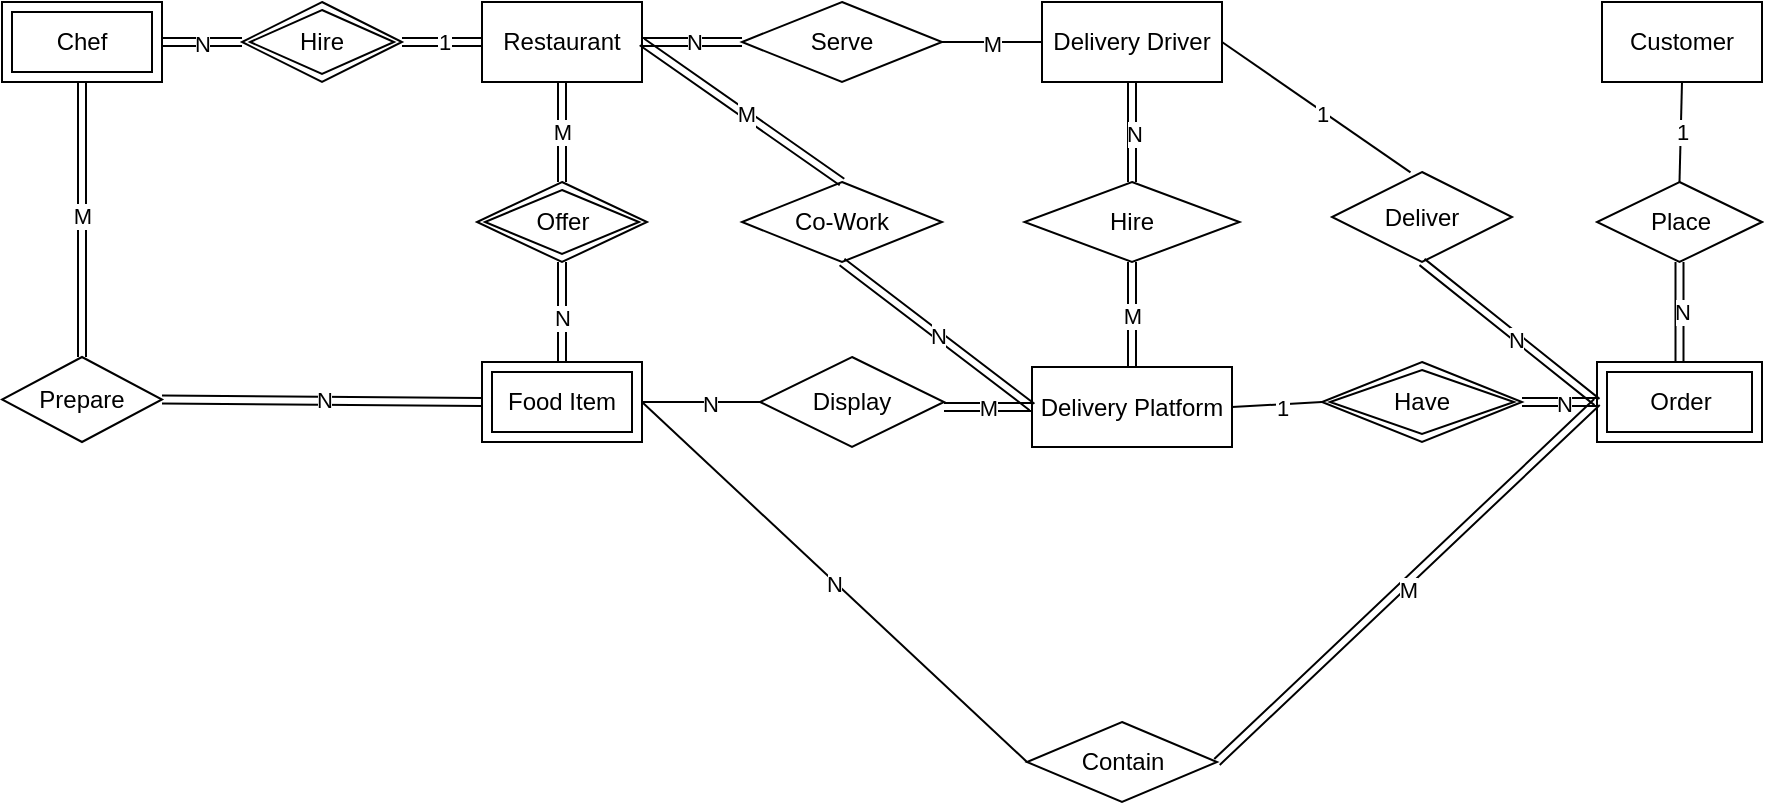 <mxfile version="26.1.0">
  <diagram id="R2lEEEUBdFMjLlhIrx00" name="Page-1">
    <mxGraphModel dx="678" dy="843" grid="1" gridSize="10" guides="1" tooltips="1" connect="1" arrows="1" fold="1" page="1" pageScale="1" pageWidth="850" pageHeight="1100" math="0" shadow="0" extFonts="Permanent Marker^https://fonts.googleapis.com/css?family=Permanent+Marker">
      <root>
        <mxCell id="0" />
        <mxCell id="1" parent="0" />
        <mxCell id="yToo7iNsDytctImGD7yL-1" value="Delivery Driver" style="whiteSpace=wrap;html=1;align=center;" vertex="1" parent="1">
          <mxGeometry x="520" y="160" width="90" height="40" as="geometry" />
        </mxCell>
        <mxCell id="yToo7iNsDytctImGD7yL-2" value="Restaurant" style="whiteSpace=wrap;html=1;align=center;" vertex="1" parent="1">
          <mxGeometry x="240" y="160" width="80" height="40" as="geometry" />
        </mxCell>
        <mxCell id="yToo7iNsDytctImGD7yL-3" value="Customer" style="whiteSpace=wrap;html=1;align=center;" vertex="1" parent="1">
          <mxGeometry x="800" y="160" width="80" height="40" as="geometry" />
        </mxCell>
        <mxCell id="yToo7iNsDytctImGD7yL-8" value="Serve" style="shape=rhombus;perimeter=rhombusPerimeter;whiteSpace=wrap;html=1;align=center;" vertex="1" parent="1">
          <mxGeometry x="370" y="160" width="100" height="40" as="geometry" />
        </mxCell>
        <mxCell id="yToo7iNsDytctImGD7yL-9" value="" style="shape=link;html=1;rounded=0;entryX=1;entryY=0.5;entryDx=0;entryDy=0;" edge="1" parent="1" source="yToo7iNsDytctImGD7yL-8" target="yToo7iNsDytctImGD7yL-2">
          <mxGeometry relative="1" as="geometry">
            <mxPoint x="420" y="480" as="sourcePoint" />
            <mxPoint x="580" y="480" as="targetPoint" />
          </mxGeometry>
        </mxCell>
        <mxCell id="yToo7iNsDytctImGD7yL-11" value="N" style="edgeLabel;html=1;align=center;verticalAlign=middle;resizable=0;points=[];" vertex="1" connectable="0" parent="yToo7iNsDytctImGD7yL-9">
          <mxGeometry x="-0.028" y="-1" relative="1" as="geometry">
            <mxPoint y="1" as="offset" />
          </mxGeometry>
        </mxCell>
        <mxCell id="yToo7iNsDytctImGD7yL-12" value="" style="endArrow=none;html=1;rounded=0;exitX=1;exitY=0.5;exitDx=0;exitDy=0;entryX=0;entryY=0.5;entryDx=0;entryDy=0;" edge="1" parent="1" source="yToo7iNsDytctImGD7yL-8" target="yToo7iNsDytctImGD7yL-1">
          <mxGeometry relative="1" as="geometry">
            <mxPoint x="310" y="300" as="sourcePoint" />
            <mxPoint x="470" y="300" as="targetPoint" />
          </mxGeometry>
        </mxCell>
        <mxCell id="yToo7iNsDytctImGD7yL-14" value="M" style="edgeLabel;html=1;align=center;verticalAlign=middle;resizable=0;points=[];" vertex="1" connectable="0" parent="yToo7iNsDytctImGD7yL-12">
          <mxGeometry x="0.005" y="-1" relative="1" as="geometry">
            <mxPoint as="offset" />
          </mxGeometry>
        </mxCell>
        <mxCell id="yToo7iNsDytctImGD7yL-15" value="Delivery Platform" style="whiteSpace=wrap;html=1;align=center;" vertex="1" parent="1">
          <mxGeometry x="515" y="342.5" width="100" height="40" as="geometry" />
        </mxCell>
        <mxCell id="yToo7iNsDytctImGD7yL-16" value="Hire" style="shape=rhombus;perimeter=rhombusPerimeter;whiteSpace=wrap;html=1;align=center;" vertex="1" parent="1">
          <mxGeometry x="511.25" y="250" width="107.5" height="40" as="geometry" />
        </mxCell>
        <mxCell id="yToo7iNsDytctImGD7yL-18" value="" style="shape=link;html=1;rounded=0;entryX=0.5;entryY=0;entryDx=0;entryDy=0;exitX=0.5;exitY=1;exitDx=0;exitDy=0;" edge="1" parent="1" source="yToo7iNsDytctImGD7yL-16" target="yToo7iNsDytctImGD7yL-15">
          <mxGeometry relative="1" as="geometry">
            <mxPoint x="400" y="290" as="sourcePoint" />
            <mxPoint x="560" y="290" as="targetPoint" />
          </mxGeometry>
        </mxCell>
        <mxCell id="yToo7iNsDytctImGD7yL-25" value="M" style="edgeLabel;html=1;align=center;verticalAlign=middle;resizable=0;points=[];" vertex="1" connectable="0" parent="yToo7iNsDytctImGD7yL-18">
          <mxGeometry x="0.014" relative="1" as="geometry">
            <mxPoint as="offset" />
          </mxGeometry>
        </mxCell>
        <mxCell id="yToo7iNsDytctImGD7yL-22" value="" style="shape=link;html=1;rounded=0;entryX=0.5;entryY=1;entryDx=0;entryDy=0;exitX=0.5;exitY=0;exitDx=0;exitDy=0;" edge="1" parent="1" source="yToo7iNsDytctImGD7yL-16" target="yToo7iNsDytctImGD7yL-1">
          <mxGeometry relative="1" as="geometry">
            <mxPoint x="330" y="310" as="sourcePoint" />
            <mxPoint x="490" y="310" as="targetPoint" />
          </mxGeometry>
        </mxCell>
        <mxCell id="yToo7iNsDytctImGD7yL-26" value="N" style="edgeLabel;html=1;align=center;verticalAlign=middle;resizable=0;points=[];" vertex="1" connectable="0" parent="yToo7iNsDytctImGD7yL-22">
          <mxGeometry x="-0.032" y="-1" relative="1" as="geometry">
            <mxPoint as="offset" />
          </mxGeometry>
        </mxCell>
        <mxCell id="yToo7iNsDytctImGD7yL-28" value="Co-Work" style="shape=rhombus;perimeter=rhombusPerimeter;whiteSpace=wrap;html=1;align=center;" vertex="1" parent="1">
          <mxGeometry x="370" y="250" width="100" height="40" as="geometry" />
        </mxCell>
        <mxCell id="yToo7iNsDytctImGD7yL-29" value="" style="shape=link;html=1;rounded=0;entryX=0;entryY=0.5;entryDx=0;entryDy=0;exitX=0.5;exitY=1;exitDx=0;exitDy=0;" edge="1" parent="1" source="yToo7iNsDytctImGD7yL-28" target="yToo7iNsDytctImGD7yL-15">
          <mxGeometry relative="1" as="geometry">
            <mxPoint x="410" y="340" as="sourcePoint" />
            <mxPoint x="570" y="340" as="targetPoint" />
          </mxGeometry>
        </mxCell>
        <mxCell id="yToo7iNsDytctImGD7yL-31" value="N" style="edgeLabel;html=1;align=center;verticalAlign=middle;resizable=0;points=[];" vertex="1" connectable="0" parent="yToo7iNsDytctImGD7yL-29">
          <mxGeometry x="0.011" relative="1" as="geometry">
            <mxPoint as="offset" />
          </mxGeometry>
        </mxCell>
        <mxCell id="yToo7iNsDytctImGD7yL-32" value="" style="shape=link;html=1;rounded=0;entryX=1;entryY=0.5;entryDx=0;entryDy=0;exitX=0.5;exitY=0;exitDx=0;exitDy=0;" edge="1" parent="1" source="yToo7iNsDytctImGD7yL-28" target="yToo7iNsDytctImGD7yL-2">
          <mxGeometry relative="1" as="geometry">
            <mxPoint x="330" y="439.55" as="sourcePoint" />
            <mxPoint x="490" y="439.55" as="targetPoint" />
          </mxGeometry>
        </mxCell>
        <mxCell id="yToo7iNsDytctImGD7yL-34" value="M" style="edgeLabel;html=1;align=center;verticalAlign=middle;resizable=0;points=[];" vertex="1" connectable="0" parent="yToo7iNsDytctImGD7yL-32">
          <mxGeometry x="-0.037" y="-1" relative="1" as="geometry">
            <mxPoint as="offset" />
          </mxGeometry>
        </mxCell>
        <mxCell id="yToo7iNsDytctImGD7yL-36" value="Place" style="shape=rhombus;perimeter=rhombusPerimeter;whiteSpace=wrap;html=1;align=center;" vertex="1" parent="1">
          <mxGeometry x="797.5" y="250" width="82.5" height="40" as="geometry" />
        </mxCell>
        <mxCell id="yToo7iNsDytctImGD7yL-37" value="Order" style="shape=ext;margin=3;double=1;whiteSpace=wrap;html=1;align=center;" vertex="1" parent="1">
          <mxGeometry x="797.5" y="340" width="82.5" height="40" as="geometry" />
        </mxCell>
        <mxCell id="yToo7iNsDytctImGD7yL-38" value="Have" style="shape=rhombus;double=1;perimeter=rhombusPerimeter;whiteSpace=wrap;html=1;align=center;" vertex="1" parent="1">
          <mxGeometry x="660" y="340" width="100" height="40" as="geometry" />
        </mxCell>
        <mxCell id="yToo7iNsDytctImGD7yL-39" value="" style="endArrow=none;html=1;rounded=0;entryX=0.5;entryY=1;entryDx=0;entryDy=0;exitX=0.5;exitY=0;exitDx=0;exitDy=0;" edge="1" parent="1" source="yToo7iNsDytctImGD7yL-36" target="yToo7iNsDytctImGD7yL-3">
          <mxGeometry relative="1" as="geometry">
            <mxPoint x="490" y="340" as="sourcePoint" />
            <mxPoint x="650" y="340" as="targetPoint" />
          </mxGeometry>
        </mxCell>
        <mxCell id="yToo7iNsDytctImGD7yL-41" value="1" style="edgeLabel;html=1;align=center;verticalAlign=middle;resizable=0;points=[];" vertex="1" connectable="0" parent="yToo7iNsDytctImGD7yL-39">
          <mxGeometry x="-0.168" y="-2" relative="1" as="geometry">
            <mxPoint x="-2" y="-4" as="offset" />
          </mxGeometry>
        </mxCell>
        <mxCell id="yToo7iNsDytctImGD7yL-42" value="" style="shape=link;html=1;rounded=0;entryX=0.5;entryY=0;entryDx=0;entryDy=0;exitX=0.5;exitY=1;exitDx=0;exitDy=0;" edge="1" parent="1" source="yToo7iNsDytctImGD7yL-36" target="yToo7iNsDytctImGD7yL-37">
          <mxGeometry relative="1" as="geometry">
            <mxPoint x="490" y="340" as="sourcePoint" />
            <mxPoint x="650" y="340" as="targetPoint" />
          </mxGeometry>
        </mxCell>
        <mxCell id="yToo7iNsDytctImGD7yL-44" value="N" style="edgeLabel;html=1;align=center;verticalAlign=middle;resizable=0;points=[];" vertex="1" connectable="0" parent="yToo7iNsDytctImGD7yL-42">
          <mxGeometry x="-0.009" y="1" relative="1" as="geometry">
            <mxPoint as="offset" />
          </mxGeometry>
        </mxCell>
        <mxCell id="yToo7iNsDytctImGD7yL-45" value="" style="shape=link;html=1;rounded=0;entryX=0;entryY=0.5;entryDx=0;entryDy=0;exitX=1;exitY=0.5;exitDx=0;exitDy=0;" edge="1" parent="1" source="yToo7iNsDytctImGD7yL-38" target="yToo7iNsDytctImGD7yL-37">
          <mxGeometry relative="1" as="geometry">
            <mxPoint x="490" y="340" as="sourcePoint" />
            <mxPoint x="650" y="340" as="targetPoint" />
          </mxGeometry>
        </mxCell>
        <mxCell id="yToo7iNsDytctImGD7yL-47" value="N" style="edgeLabel;html=1;align=center;verticalAlign=middle;resizable=0;points=[];" vertex="1" connectable="0" parent="yToo7iNsDytctImGD7yL-45">
          <mxGeometry x="0.101" y="-1" relative="1" as="geometry">
            <mxPoint as="offset" />
          </mxGeometry>
        </mxCell>
        <mxCell id="yToo7iNsDytctImGD7yL-51" value="" style="endArrow=none;html=1;rounded=0;entryX=1;entryY=0.5;entryDx=0;entryDy=0;exitX=0;exitY=0.5;exitDx=0;exitDy=0;" edge="1" parent="1" source="yToo7iNsDytctImGD7yL-38" target="yToo7iNsDytctImGD7yL-15">
          <mxGeometry relative="1" as="geometry">
            <mxPoint x="490" y="340" as="sourcePoint" />
            <mxPoint x="650" y="340" as="targetPoint" />
          </mxGeometry>
        </mxCell>
        <mxCell id="yToo7iNsDytctImGD7yL-53" value="1" style="edgeLabel;html=1;align=center;verticalAlign=middle;resizable=0;points=[];" vertex="1" connectable="0" parent="yToo7iNsDytctImGD7yL-51">
          <mxGeometry x="-0.099" y="2" relative="1" as="geometry">
            <mxPoint as="offset" />
          </mxGeometry>
        </mxCell>
        <mxCell id="yToo7iNsDytctImGD7yL-58" value="Food Item" style="shape=ext;margin=3;double=1;whiteSpace=wrap;html=1;align=center;" vertex="1" parent="1">
          <mxGeometry x="240" y="340" width="80" height="40" as="geometry" />
        </mxCell>
        <mxCell id="yToo7iNsDytctImGD7yL-59" value="Contain" style="shape=rhombus;perimeter=rhombusPerimeter;whiteSpace=wrap;html=1;align=center;" vertex="1" parent="1">
          <mxGeometry x="512.5" y="520" width="95" height="40" as="geometry" />
        </mxCell>
        <mxCell id="yToo7iNsDytctImGD7yL-60" value="" style="endArrow=none;html=1;rounded=0;entryX=1;entryY=0.5;entryDx=0;entryDy=0;exitX=0;exitY=0.5;exitDx=0;exitDy=0;" edge="1" parent="1" source="yToo7iNsDytctImGD7yL-59" target="yToo7iNsDytctImGD7yL-58">
          <mxGeometry relative="1" as="geometry">
            <mxPoint x="460" y="340" as="sourcePoint" />
            <mxPoint x="620" y="340" as="targetPoint" />
          </mxGeometry>
        </mxCell>
        <mxCell id="yToo7iNsDytctImGD7yL-63" value="N" style="edgeLabel;html=1;align=center;verticalAlign=middle;resizable=0;points=[];" vertex="1" connectable="0" parent="yToo7iNsDytctImGD7yL-60">
          <mxGeometry x="0.002" y="1" relative="1" as="geometry">
            <mxPoint as="offset" />
          </mxGeometry>
        </mxCell>
        <mxCell id="yToo7iNsDytctImGD7yL-64" value="" style="shape=link;html=1;rounded=0;entryX=0;entryY=0.5;entryDx=0;entryDy=0;exitX=1;exitY=0.5;exitDx=0;exitDy=0;" edge="1" parent="1" source="yToo7iNsDytctImGD7yL-59" target="yToo7iNsDytctImGD7yL-37">
          <mxGeometry relative="1" as="geometry">
            <mxPoint x="460" y="340" as="sourcePoint" />
            <mxPoint x="620" y="340" as="targetPoint" />
          </mxGeometry>
        </mxCell>
        <mxCell id="yToo7iNsDytctImGD7yL-66" value="M" style="edgeLabel;html=1;align=center;verticalAlign=middle;resizable=0;points=[];" vertex="1" connectable="0" parent="yToo7iNsDytctImGD7yL-64">
          <mxGeometry x="-0.016" y="-2" relative="1" as="geometry">
            <mxPoint y="1" as="offset" />
          </mxGeometry>
        </mxCell>
        <mxCell id="yToo7iNsDytctImGD7yL-67" value="Offer" style="shape=rhombus;double=1;perimeter=rhombusPerimeter;whiteSpace=wrap;html=1;align=center;" vertex="1" parent="1">
          <mxGeometry x="237.5" y="250" width="85" height="40" as="geometry" />
        </mxCell>
        <mxCell id="yToo7iNsDytctImGD7yL-70" value="" style="shape=link;html=1;rounded=0;entryX=0.5;entryY=1;entryDx=0;entryDy=0;" edge="1" parent="1" source="yToo7iNsDytctImGD7yL-67" target="yToo7iNsDytctImGD7yL-2">
          <mxGeometry relative="1" as="geometry">
            <mxPoint x="460" y="340" as="sourcePoint" />
            <mxPoint x="620" y="340" as="targetPoint" />
          </mxGeometry>
        </mxCell>
        <mxCell id="yToo7iNsDytctImGD7yL-74" value="M" style="edgeLabel;html=1;align=center;verticalAlign=middle;resizable=0;points=[];" vertex="1" connectable="0" parent="yToo7iNsDytctImGD7yL-70">
          <mxGeometry x="-0.007" y="-2" relative="1" as="geometry">
            <mxPoint x="-2" as="offset" />
          </mxGeometry>
        </mxCell>
        <mxCell id="yToo7iNsDytctImGD7yL-72" value="" style="shape=link;html=1;rounded=0;entryX=0.5;entryY=0;entryDx=0;entryDy=0;exitX=0.5;exitY=1;exitDx=0;exitDy=0;" edge="1" parent="1" source="yToo7iNsDytctImGD7yL-67" target="yToo7iNsDytctImGD7yL-58">
          <mxGeometry relative="1" as="geometry">
            <mxPoint x="460" y="340" as="sourcePoint" />
            <mxPoint x="620" y="340" as="targetPoint" />
          </mxGeometry>
        </mxCell>
        <mxCell id="yToo7iNsDytctImGD7yL-75" value="N" style="edgeLabel;html=1;align=center;verticalAlign=middle;resizable=0;points=[];" vertex="1" connectable="0" parent="yToo7iNsDytctImGD7yL-72">
          <mxGeometry x="0.116" y="1" relative="1" as="geometry">
            <mxPoint x="-1" as="offset" />
          </mxGeometry>
        </mxCell>
        <mxCell id="yToo7iNsDytctImGD7yL-77" value="Display" style="shape=rhombus;perimeter=rhombusPerimeter;whiteSpace=wrap;html=1;align=center;" vertex="1" parent="1">
          <mxGeometry x="379" y="337.5" width="92" height="45" as="geometry" />
        </mxCell>
        <mxCell id="yToo7iNsDytctImGD7yL-78" value="" style="shape=link;html=1;rounded=0;entryX=0;entryY=0.5;entryDx=0;entryDy=0;exitX=1;exitY=0.556;exitDx=0;exitDy=0;exitPerimeter=0;" edge="1" parent="1" source="yToo7iNsDytctImGD7yL-77" target="yToo7iNsDytctImGD7yL-15">
          <mxGeometry relative="1" as="geometry">
            <mxPoint x="370" y="340" as="sourcePoint" />
            <mxPoint x="530" y="340" as="targetPoint" />
          </mxGeometry>
        </mxCell>
        <mxCell id="yToo7iNsDytctImGD7yL-80" value="M" style="edgeLabel;html=1;align=center;verticalAlign=middle;resizable=0;points=[];" vertex="1" connectable="0" parent="yToo7iNsDytctImGD7yL-78">
          <mxGeometry x="-0.022" relative="1" as="geometry">
            <mxPoint as="offset" />
          </mxGeometry>
        </mxCell>
        <mxCell id="yToo7iNsDytctImGD7yL-81" value="" style="endArrow=none;html=1;rounded=0;entryX=1;entryY=0.5;entryDx=0;entryDy=0;exitX=0;exitY=0.5;exitDx=0;exitDy=0;" edge="1" parent="1" source="yToo7iNsDytctImGD7yL-77" target="yToo7iNsDytctImGD7yL-58">
          <mxGeometry relative="1" as="geometry">
            <mxPoint x="370" y="340" as="sourcePoint" />
            <mxPoint x="530" y="340" as="targetPoint" />
          </mxGeometry>
        </mxCell>
        <mxCell id="yToo7iNsDytctImGD7yL-83" value="N" style="edgeLabel;html=1;align=center;verticalAlign=middle;resizable=0;points=[];" vertex="1" connectable="0" parent="yToo7iNsDytctImGD7yL-81">
          <mxGeometry x="-0.133" y="1" relative="1" as="geometry">
            <mxPoint as="offset" />
          </mxGeometry>
        </mxCell>
        <mxCell id="yToo7iNsDytctImGD7yL-85" value="Chef" style="shape=ext;margin=3;double=1;whiteSpace=wrap;html=1;align=center;" vertex="1" parent="1">
          <mxGeometry y="160" width="80" height="40" as="geometry" />
        </mxCell>
        <mxCell id="yToo7iNsDytctImGD7yL-87" value="Hire" style="shape=rhombus;double=1;perimeter=rhombusPerimeter;whiteSpace=wrap;html=1;align=center;" vertex="1" parent="1">
          <mxGeometry x="120" y="160" width="80" height="40" as="geometry" />
        </mxCell>
        <mxCell id="yToo7iNsDytctImGD7yL-88" value="" style="shape=link;html=1;rounded=0;entryX=0;entryY=0.5;entryDx=0;entryDy=0;exitX=1;exitY=0.5;exitDx=0;exitDy=0;" edge="1" parent="1" source="yToo7iNsDytctImGD7yL-87" target="yToo7iNsDytctImGD7yL-2">
          <mxGeometry relative="1" as="geometry">
            <mxPoint x="140" y="340" as="sourcePoint" />
            <mxPoint x="300" y="340" as="targetPoint" />
          </mxGeometry>
        </mxCell>
        <mxCell id="yToo7iNsDytctImGD7yL-95" value="1" style="edgeLabel;html=1;align=center;verticalAlign=middle;resizable=0;points=[];" vertex="1" connectable="0" parent="yToo7iNsDytctImGD7yL-88">
          <mxGeometry x="0.054" relative="1" as="geometry">
            <mxPoint as="offset" />
          </mxGeometry>
        </mxCell>
        <mxCell id="yToo7iNsDytctImGD7yL-93" value="" style="shape=link;html=1;rounded=0;entryX=1;entryY=0.5;entryDx=0;entryDy=0;" edge="1" parent="1" source="yToo7iNsDytctImGD7yL-87" target="yToo7iNsDytctImGD7yL-85">
          <mxGeometry relative="1" as="geometry">
            <mxPoint x="140" y="340" as="sourcePoint" />
            <mxPoint x="300" y="340" as="targetPoint" />
          </mxGeometry>
        </mxCell>
        <mxCell id="yToo7iNsDytctImGD7yL-96" value="N" style="edgeLabel;html=1;align=center;verticalAlign=middle;resizable=0;points=[];" vertex="1" connectable="0" parent="yToo7iNsDytctImGD7yL-93">
          <mxGeometry x="-0.009" y="1" relative="1" as="geometry">
            <mxPoint as="offset" />
          </mxGeometry>
        </mxCell>
        <mxCell id="yToo7iNsDytctImGD7yL-97" value="Prepare" style="shape=rhombus;perimeter=rhombusPerimeter;whiteSpace=wrap;html=1;align=center;" vertex="1" parent="1">
          <mxGeometry y="337.5" width="80" height="42.5" as="geometry" />
        </mxCell>
        <mxCell id="yToo7iNsDytctImGD7yL-98" value="" style="shape=link;html=1;rounded=0;entryX=0;entryY=0.5;entryDx=0;entryDy=0;exitX=1;exitY=0.5;exitDx=0;exitDy=0;" edge="1" parent="1" source="yToo7iNsDytctImGD7yL-97" target="yToo7iNsDytctImGD7yL-58">
          <mxGeometry relative="1" as="geometry">
            <mxPoint x="140" y="340" as="sourcePoint" />
            <mxPoint x="300" y="340" as="targetPoint" />
          </mxGeometry>
        </mxCell>
        <mxCell id="yToo7iNsDytctImGD7yL-103" value="N" style="edgeLabel;html=1;align=center;verticalAlign=middle;resizable=0;points=[];" vertex="1" connectable="0" parent="yToo7iNsDytctImGD7yL-98">
          <mxGeometry x="0.014" y="1" relative="1" as="geometry">
            <mxPoint as="offset" />
          </mxGeometry>
        </mxCell>
        <mxCell id="yToo7iNsDytctImGD7yL-100" value="" style="shape=link;html=1;rounded=0;entryX=0.5;entryY=1;entryDx=0;entryDy=0;" edge="1" parent="1" source="yToo7iNsDytctImGD7yL-97" target="yToo7iNsDytctImGD7yL-85">
          <mxGeometry relative="1" as="geometry">
            <mxPoint x="140" y="340" as="sourcePoint" />
            <mxPoint x="300" y="340" as="targetPoint" />
          </mxGeometry>
        </mxCell>
        <mxCell id="yToo7iNsDytctImGD7yL-102" value="M" style="edgeLabel;html=1;align=center;verticalAlign=middle;resizable=0;points=[];" vertex="1" connectable="0" parent="yToo7iNsDytctImGD7yL-100">
          <mxGeometry x="0.025" relative="1" as="geometry">
            <mxPoint as="offset" />
          </mxGeometry>
        </mxCell>
        <mxCell id="yToo7iNsDytctImGD7yL-104" value="Deliver" style="shape=rhombus;perimeter=rhombusPerimeter;whiteSpace=wrap;html=1;align=center;" vertex="1" parent="1">
          <mxGeometry x="665" y="245" width="90" height="45" as="geometry" />
        </mxCell>
        <mxCell id="yToo7iNsDytctImGD7yL-105" value="" style="shape=link;html=1;rounded=0;entryX=0;entryY=0.5;entryDx=0;entryDy=0;exitX=0.5;exitY=1;exitDx=0;exitDy=0;" edge="1" parent="1" source="yToo7iNsDytctImGD7yL-104" target="yToo7iNsDytctImGD7yL-37">
          <mxGeometry relative="1" as="geometry">
            <mxPoint x="590" y="340" as="sourcePoint" />
            <mxPoint x="750" y="340" as="targetPoint" />
          </mxGeometry>
        </mxCell>
        <mxCell id="yToo7iNsDytctImGD7yL-110" value="N" style="edgeLabel;html=1;align=center;verticalAlign=middle;resizable=0;points=[];" vertex="1" connectable="0" parent="yToo7iNsDytctImGD7yL-105">
          <mxGeometry x="0.088" y="-1" relative="1" as="geometry">
            <mxPoint as="offset" />
          </mxGeometry>
        </mxCell>
        <mxCell id="yToo7iNsDytctImGD7yL-107" value="" style="endArrow=none;html=1;rounded=0;entryX=1;entryY=0.5;entryDx=0;entryDy=0;exitX=0.436;exitY=0.004;exitDx=0;exitDy=0;exitPerimeter=0;" edge="1" parent="1" source="yToo7iNsDytctImGD7yL-104" target="yToo7iNsDytctImGD7yL-1">
          <mxGeometry relative="1" as="geometry">
            <mxPoint x="590" y="340" as="sourcePoint" />
            <mxPoint x="750" y="340" as="targetPoint" />
          </mxGeometry>
        </mxCell>
        <mxCell id="yToo7iNsDytctImGD7yL-109" value="1" style="edgeLabel;html=1;align=center;verticalAlign=middle;resizable=0;points=[];" vertex="1" connectable="0" parent="yToo7iNsDytctImGD7yL-107">
          <mxGeometry x="-0.063" y="1" relative="1" as="geometry">
            <mxPoint as="offset" />
          </mxGeometry>
        </mxCell>
      </root>
    </mxGraphModel>
  </diagram>
</mxfile>
